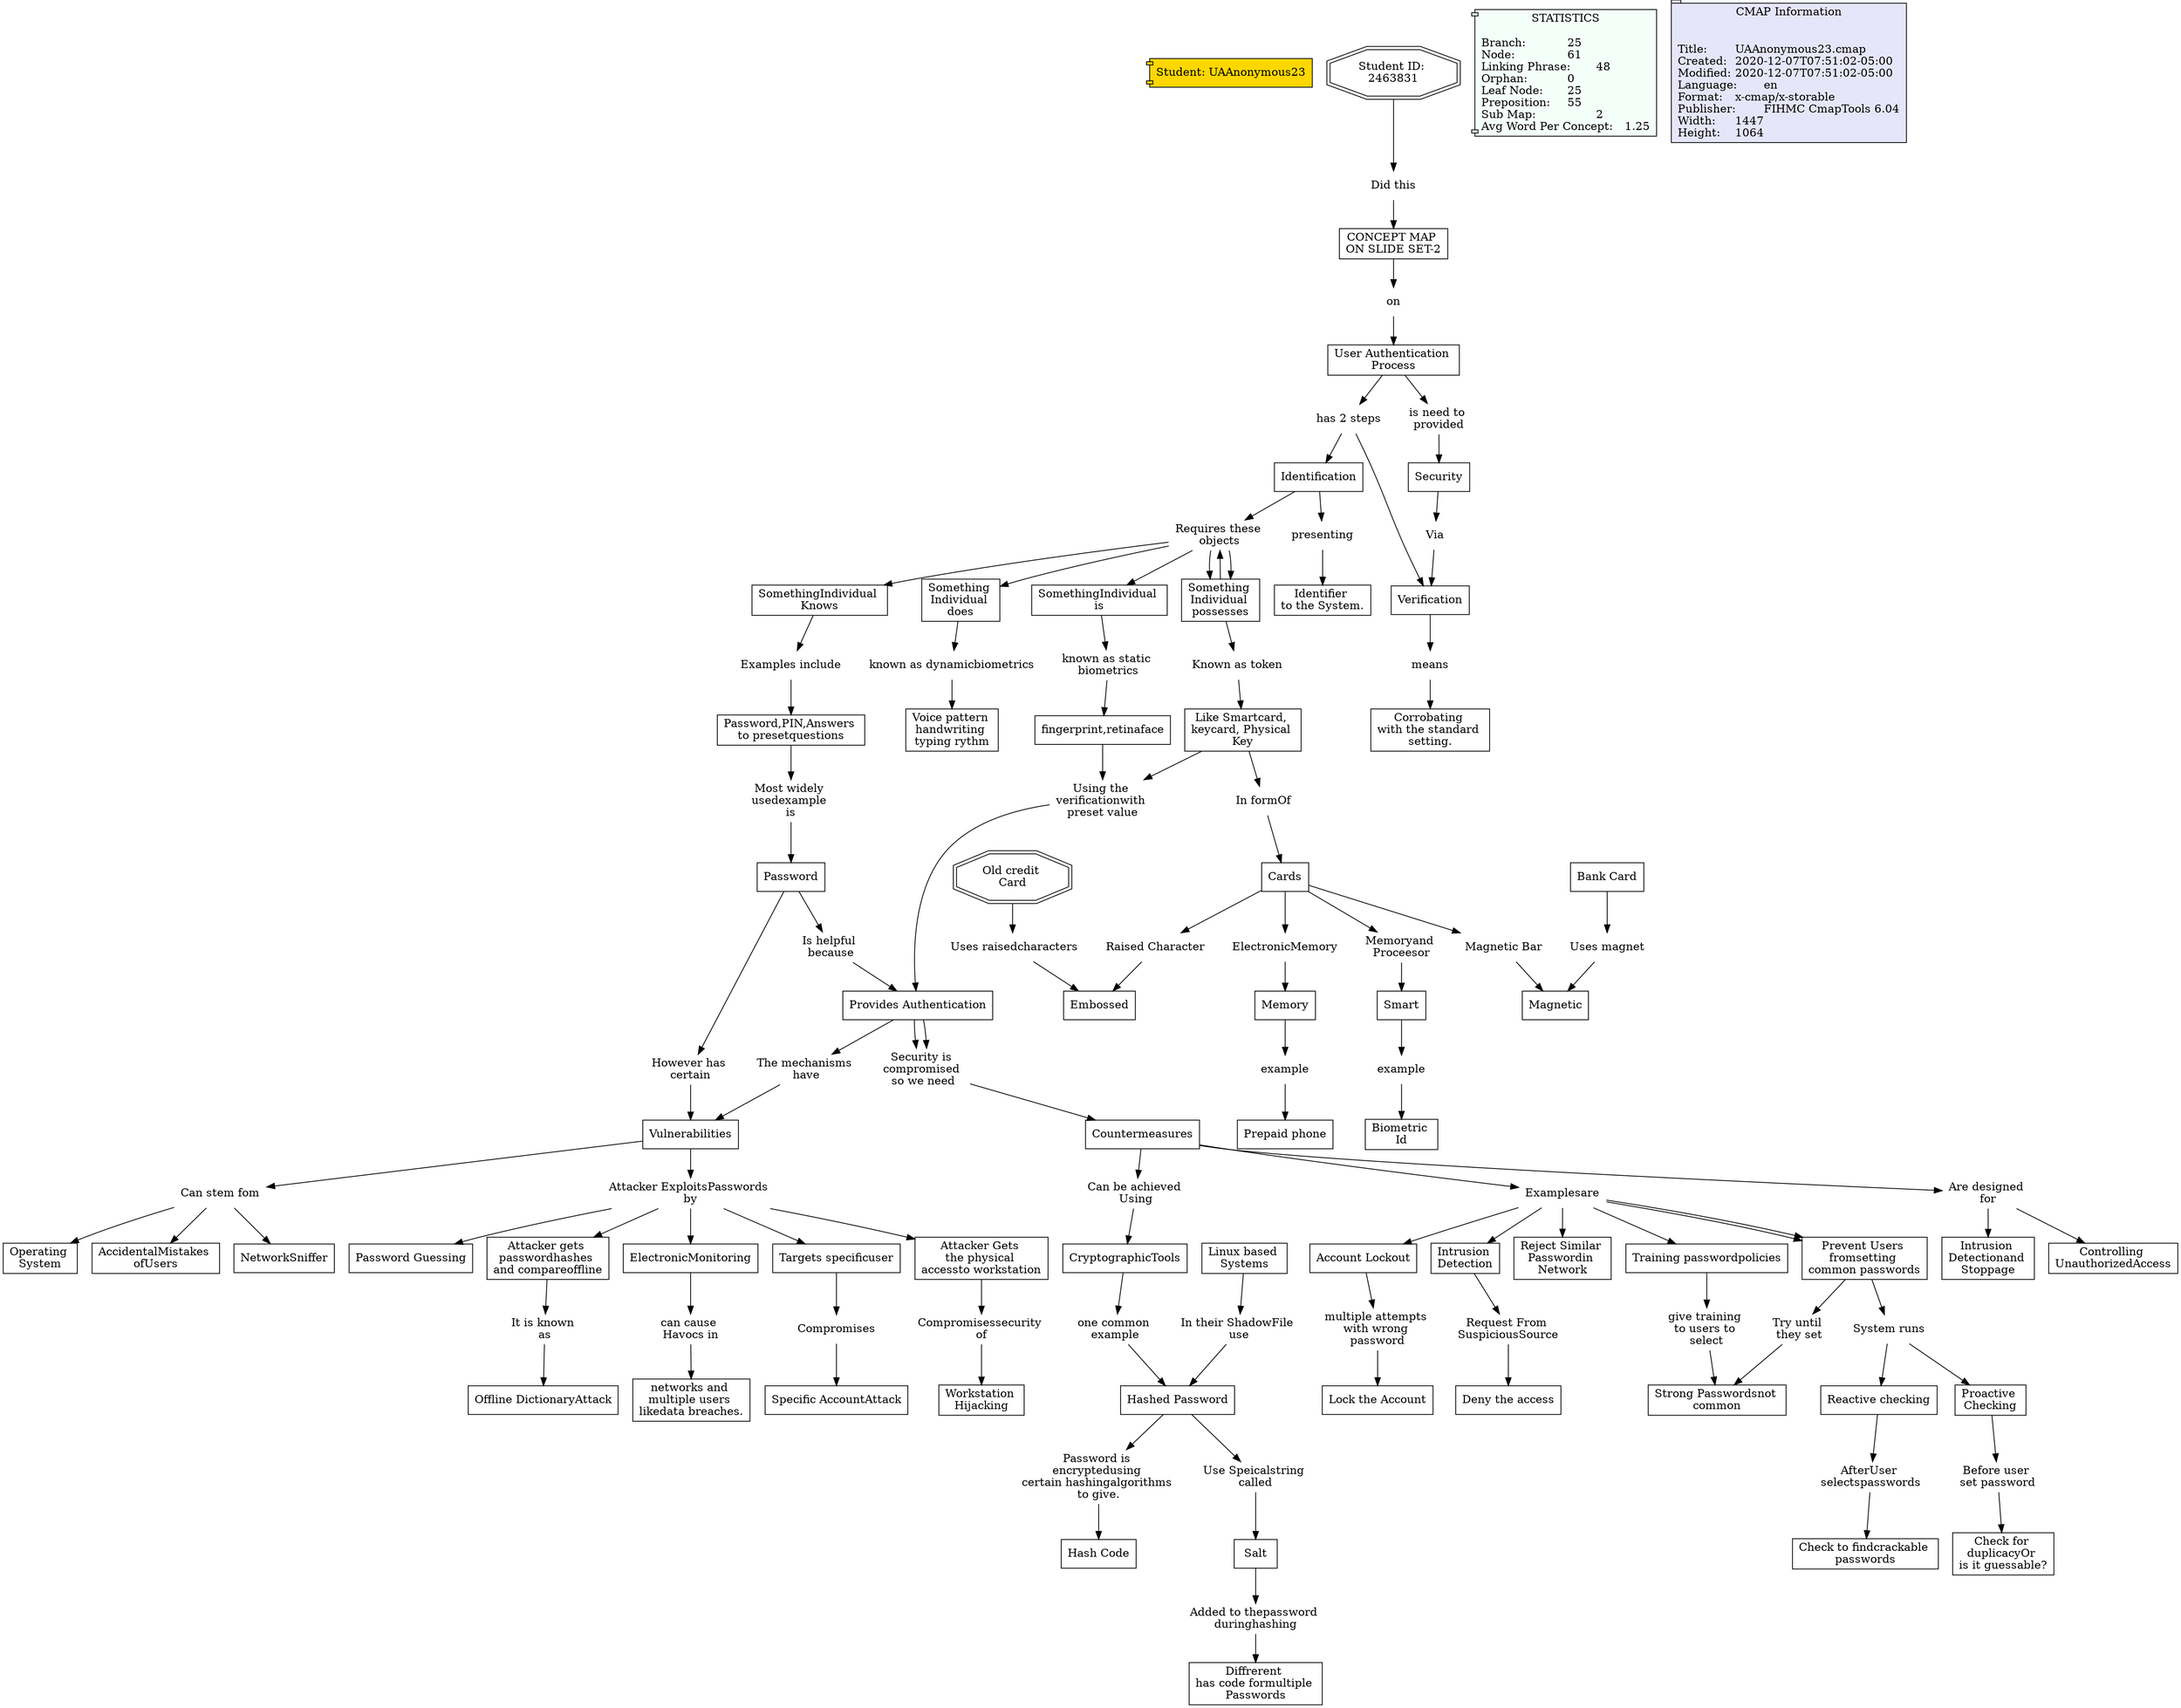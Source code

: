 // The Round Table
digraph {
	Student [label="Student: UAAnonymous23" fillcolor=gold shape=component style=filled]
	"1RRDWYB1J-G7ZNKK-62G" [label="Prevent Users 
fromsetting 
common passwords
" fillcolor=white shape=rect style=filled]
	"1RRDY1H9Y-XGZ9DL-7JZ" [label="System runs
" shape=none]
	"1RRDWYB1J-G7ZNKK-62G" -> "1RRDY1H9Y-XGZ9DL-7JZ" [constraint=true]
	"1RRDLK143-WXSDLM-TZ" [label=presenting shape=none]
	"1RRDLK141-14XRDGH-TW" [label="Identifier 
to the System.
" fillcolor=white shape=rect style=filled]
	"1RRDLK143-WXSDLM-TZ" -> "1RRDLK141-14XRDGH-TW" [constraint=true]
	"1RRDWJ5YC-M7PFF2-5J4" [label="Are designed 
for" shape=none]
	"1RRDWJ5Y8-Y0X08K-5J1" [label="Controlling 
UnauthorizedAccess" fillcolor=white shape=rect style=filled]
	"1RRDWJ5YC-M7PFF2-5J4" -> "1RRDWJ5Y8-Y0X08K-5J1" [constraint=true]
	"1RRDSWYJM-1SBRH3Y-2N6" [label=Password fillcolor=white shape=rect style=filled]
	"1RRDVYJRM-2BQWWS0-4L0" [label="However has 
certain" shape=none]
	"1RRDSWYJM-1SBRH3Y-2N6" -> "1RRDVYJRM-2BQWWS0-4L0" [constraint=true]
	"1RRDWRZ6M-1MPT5DN-5R7" [label=Examplesare shape=none]
	"1RRDWTHG2-75B5GY-5TL" [label="Account Lockout
" fillcolor=white shape=rect style=filled]
	"1RRDWRZ6M-1MPT5DN-5R7" -> "1RRDWTHG2-75B5GY-5TL" [constraint=true]
	"1RRDYB4ZQ-1WRP9W5-7YY" [label=Cards fillcolor=white shape=rect style=filled]
	"1RRDYF3SF-27YZJH7-854" [label="Memoryand 
Proceesor" shape=none]
	"1RRDYB4ZQ-1WRP9W5-7YY" -> "1RRDYF3SF-27YZJH7-854" [constraint=true]
	"1RRDYB4ZS-252N2RV-7Z1" [label="In formOf" shape=none]
	"1RRDYB4ZQ-1WRP9W5-7YY" [label=Cards fillcolor=white shape=rect style=filled]
	"1RRDYB4ZS-252N2RV-7Z1" -> "1RRDYB4ZQ-1WRP9W5-7YY" [constraint=true]
	"1RRDW7Q7J-4FNN81-54H" [label=Compromises shape=none]
	"1RRDT8LRW-C2FJGZ-342" [label="Specific AccountAttack
" fillcolor=white shape=rect style=filled]
	"1RRDW7Q7J-4FNN81-54H" -> "1RRDT8LRW-C2FJGZ-342" [constraint=true]
	"1RRDV6CZV-25PK5W9-47W" [label=Countermeasures fillcolor=white shape=rect style=filled]
	"1RRDWRZ6M-1MPT5DN-5R7" [label=Examplesare shape=none]
	"1RRDV6CZV-25PK5W9-47W" -> "1RRDWRZ6M-1MPT5DN-5R7" [constraint=true]
	"1RRDWRZ6K-16RG8NX-5R4" [label="Intrusion 
Detection" fillcolor=white shape=rect style=filled]
	"1RRDWWTL7-SVWBKR-5YS" [label="Request From 
SuspiciousSource" shape=none]
	"1RRDWRZ6K-16RG8NX-5R4" -> "1RRDWWTL7-SVWBKR-5YS" [constraint=true]
	"1RRDW3VL3-7P7TFP-4VF" [label="Attacker gets 
passwordhashes 
and compareoffline
" fillcolor=white shape=rect style=filled]
	"1RRDW5SBF-R1T58G-4ZW" [label="It is known 
as" shape=none]
	"1RRDW3VL3-7P7TFP-4VF" -> "1RRDW5SBF-R1T58G-4ZW" [constraint=true]
	"1RRDWWTL7-SVWBKR-5YS" [label="Request From 
SuspiciousSource" shape=none]
	"1RRDWWTL4-1CDF865-5YP" [label="Deny the access
" fillcolor=white shape=rect style=filled]
	"1RRDWWTL7-SVWBKR-5YS" -> "1RRDWWTL4-1CDF865-5YP" [constraint=true]
	"1RRDXGST4-2VKQ09-6ZH" [label=Salt fillcolor=white shape=rect style=filled]
	"1RRDXJ4NF-1QPR592-71P" [label="Added to thepassword 
duringhashing" shape=none]
	"1RRDXGST4-2VKQ09-6ZH" -> "1RRDXJ4NF-1QPR592-71P" [constraint=true]
	"1RRDWRZ6M-1MPT5DN-5R7" [label=Examplesare shape=none]
	"1RRDWYB1J-G7ZNKK-62G" [label="Prevent Users 
fromsetting 
common passwords
" fillcolor=white shape=rect style=filled]
	"1RRDWRZ6M-1MPT5DN-5R7" -> "1RRDWYB1J-G7ZNKK-62G" [constraint=true]
	"1RRDWYB1J-G7ZNKK-62G" [label="Prevent Users 
fromsetting 
common passwords
" fillcolor=white shape=rect style=filled]
	"1RRDX582S-HFVGX-6FR" [label="Try until 
they set" shape=none]
	"1RRDWYB1J-G7ZNKK-62G" -> "1RRDX582S-HFVGX-6FR" [constraint=true]
	"1RRDTNVL2-20DLJ73-3MS" [label="Using the 
verificationwith 
preset value
" shape=none]
	"1RRDSYY62-4YNV3S-2R7" [label="Provides Authentication
" fillcolor=white shape=rect style=filled]
	"1RRDTNVL2-20DLJ73-3MS" -> "1RRDSYY62-4YNV3S-2R7" [constraint=true]
	"1RRDVYJRK-BCS0VF-4KX" [label=Vulnerabilities fillcolor=white shape=rect style=filled]
	"1RRDXTBH4-32VM4Y-7CD" [label="Can stem fom
" shape=none]
	"1RRDVYJRK-BCS0VF-4KX" -> "1RRDXTBH4-32VM4Y-7CD" [constraint=true]
	"1RRDL1DKQ-1Y4HMVG-GD" [label="User Authentication 
Process" fillcolor=white shape=rect style=filled]
	"1RRDY65V1-1ZNWBSJ-7V7" [label="is need to 
provided" shape=none]
	"1RRDL1DKQ-1Y4HMVG-GD" -> "1RRDY65V1-1ZNWBSJ-7V7" [constraint=true]
	"1RRDY65TY-1CSDS6L-7V4" [label=Security fillcolor=white shape=rect style=filled]
	"1RRDY6T4C-1BK6H83-7WW" [label=Via shape=none]
	"1RRDY65TY-1CSDS6L-7V4" -> "1RRDY6T4C-1BK6H83-7WW" [constraint=true]
	"1RRDW3VL5-9F5MP2-4VJ" [label="Attacker ExploitsPasswords 
by" shape=none]
	"1RRDV2384-210QHCD-41Z" [label=ElectronicMonitoring fillcolor=white shape=rect style=filled]
	"1RRDW3VL5-9F5MP2-4VJ" -> "1RRDV2384-210QHCD-41Z" [constraint=true]
	"1RRDXJ4NF-1QPR592-71P" [label="Added to thepassword 
duringhashing" shape=none]
	"1RRDXJ4NC-2DDCP11-71L" [label="Diffrerent 
has code formultiple 
Passwords" fillcolor=white shape=rect style=filled]
	"1RRDXJ4NF-1QPR592-71P" -> "1RRDXJ4NC-2DDCP11-71L" [constraint=true]
	"1RRDVYJRM-2BQWWS0-4L0" [label="However has 
certain" shape=none]
	"1RRDVYJRK-BCS0VF-4KX" [label=Vulnerabilities fillcolor=white shape=rect style=filled]
	"1RRDVYJRM-2BQWWS0-4L0" -> "1RRDVYJRK-BCS0VF-4KX" [constraint=true]
	"1RRDSL36G-1S97HJ8-22Y" [label="known as dynamicbiometrics
" shape=none]
	"1RRDSL36D-1TVLY2S-22V" [label="Voice pattern 
handwriting 
typing rythm
" fillcolor=white shape=rect style=filled]
	"1RRDSL36G-1S97HJ8-22Y" -> "1RRDSL36D-1TVLY2S-22V" [constraint=true]
	"1RRDWTHG2-75B5GY-5TL" [label="Account Lockout
" fillcolor=white shape=rect style=filled]
	"1RRDWV2CB-TCC0Q9-5VQ" [label="multiple attempts 
with wrong 
password" shape=none]
	"1RRDWTHG2-75B5GY-5TL" -> "1RRDWV2CB-TCC0Q9-5VQ" [constraint=true]
	"1RRDW71K7-2007CBR-533" [label="Targets specificuser
" fillcolor=white shape=rect style=filled]
	"1RRDW7Q7J-4FNN81-54H" [label=Compromises shape=none]
	"1RRDW71K7-2007CBR-533" -> "1RRDW7Q7J-4FNN81-54H" [constraint=true]
	"1RRDX7Y06-PMKNDG-6MJ" [label="Hashed Password
" fillcolor=white shape=rect style=filled]
	"1RRDXDL9C-BWV90V-6TN" [label="Password is 
encryptedusing 
certain hashingalgorithms 
to give." shape=none]
	"1RRDX7Y06-PMKNDG-6MJ" -> "1RRDXDL9C-BWV90V-6TN" [constraint=true]
	"1RRDWJ5YC-M7PFF2-5J4" [label="Are designed 
for" shape=none]
	"1RRDWKC54-21FGL1B-5LR" [label="Intrusion 
Detectionand 
Stoppage" fillcolor=white shape=rect style=filled]
	"1RRDWJ5YC-M7PFF2-5J4" -> "1RRDWKC54-21FGL1B-5LR" [constraint=true]
	"1RRDW3VL5-9F5MP2-4VJ" [label="Attacker ExploitsPasswords 
by" shape=none]
	"1RRDTLWVN-9WSZSX-3KD" [label="Attacker Gets 
the physical 
accessto workstation
" fillcolor=white shape=rect style=filled]
	"1RRDW3VL5-9F5MP2-4VJ" -> "1RRDTLWVN-9WSZSX-3KD" [constraint=true]
	"1RRDYRL7R-2BBXG3G-8MB" [label="The mechanisms 
have" shape=none]
	"1RRDVYJRK-BCS0VF-4KX" [label=Vulnerabilities fillcolor=white shape=rect style=filled]
	"1RRDYRL7R-2BBXG3G-8MB" -> "1RRDVYJRK-BCS0VF-4KX" [constraint=true]
	"1RRDX79H0-17FJ9RB-6K5" [label=CryptographicTools fillcolor=white shape=rect style=filled]
	"1RRDX7Y08-78FSGV-6MM" [label="one common 
example" shape=none]
	"1RRDX79H0-17FJ9RB-6K5" -> "1RRDX7Y08-78FSGV-6MM" [constraint=true]
	"1RRDY1H9W-116CCL9-7JW" [label="Proactive 
Checking" fillcolor=white shape=rect style=filled]
	"1RRDY2RN9-1R815S-7MW" [label="Before user 
set password
" shape=none]
	"1RRDY1H9W-116CCL9-7JW" -> "1RRDY2RN9-1R815S-7MW" [constraint=true]
	"1RRDYHRYT-28NS435-88N" [label="Old credit 
Card" fillcolor=white shape=doubleoctagon style=filled]
	"1RRDYLPCT-1T4JP5Z-8DZ" [label=" Uses raisedcharacters
" shape=none]
	"1RRDYHRYT-28NS435-88N" -> "1RRDYLPCT-1T4JP5Z-8DZ" [constraint=true]
	"1RRDSWYJM-1SBRH3Y-2N6" [label=Password fillcolor=white shape=rect style=filled]
	"1RRDX8HHG-RCNVMN-6NB" [label="Is helpful 
because" shape=none]
	"1RRDSWYJM-1SBRH3Y-2N6" -> "1RRDX8HHG-RCNVMN-6NB" [constraint=true]
	"1RRDLP7T4-BB85M-Z2" [label="Requires these 
objects" shape=none]
	"1RRDLP7T1-25RCQVS-YZ" [label="Something 
Individual 
possesses" fillcolor=white shape=rect style=filled]
	"1RRDLP7T4-BB85M-Z2" -> "1RRDLP7T1-25RCQVS-YZ" [constraint=true]
	"1RRDYD8H3-N83QVY-83C" [label=ElectronicMemory shape=none]
	"1RRDYD8H1-3RMZDK-838" [label=Memory fillcolor=white shape=rect style=filled]
	"1RRDYD8H3-N83QVY-83C" -> "1RRDYD8H1-3RMZDK-838" [constraint=true]
	"1RRDLP7T1-25RCQVS-YZ" [label="Something 
Individual 
possesses" fillcolor=white shape=rect style=filled]
	"1RRDLP7T4-BB85M-Z2" [label="Requires these 
objects" shape=none]
	"1RRDLP7T1-25RCQVS-YZ" -> "1RRDLP7T4-BB85M-Z2" [constraint=true]
	"1RRDXTBH4-32VM4Y-7CD" [label="Can stem fom
" shape=none]
	"1RRDXTBH2-PP9WVB-7C9" [label="Operating 
System" fillcolor=white shape=rect style=filled]
	"1RRDXTBH4-32VM4Y-7CD" -> "1RRDXTBH2-PP9WVB-7C9" [constraint=true]
	"1RRDWRZ6M-1MPT5DN-5R7" [label=Examplesare shape=none]
	"1RRDWYB1J-G7ZNKK-62G" [label="Prevent Users 
fromsetting 
common passwords
" fillcolor=white shape=rect style=filled]
	"1RRDWRZ6M-1MPT5DN-5R7" -> "1RRDWYB1J-G7ZNKK-62G" [constraint=true]
	"1RRDSNFD2-1DT76HT-27B" [label="Password,PIN,Answers 
to presetquestions
" fillcolor=white shape=rect style=filled]
	"1RRDSWYJP-T9SWLH-2N9" [label="Most widely 
usedexample 
is" shape=none]
	"1RRDSNFD2-1DT76HT-27B" -> "1RRDSWYJP-T9SWLH-2N9" [constraint=true]
	"1RRDW3VL5-9F5MP2-4VJ" [label="Attacker ExploitsPasswords 
by" shape=none]
	"1RRDT958Y-103SDLV-35H" [label="Password Guessing
" fillcolor=white shape=rect style=filled]
	"1RRDW3VL5-9F5MP2-4VJ" -> "1RRDT958Y-103SDLV-35H" [constraint=true]
	"1RRDXTBH4-32VM4Y-7CD" [label="Can stem fom
" shape=none]
	"1RRDXXQD4-HRPX3J-7FN" [label="AccidentalMistakes 
ofUsers" fillcolor=white shape=rect style=filled]
	"1RRDXTBH4-32VM4Y-7CD" -> "1RRDXXQD4-HRPX3J-7FN" [constraint=true]
	"1RRDX1ZQS-25MPPD1-689" [label="Training passwordpolicies
" fillcolor=white shape=rect style=filled]
	"1RRDX2QQV-1HXB00H-6BD" [label="give training 
to users to 
select" shape=none]
	"1RRDX1ZQS-25MPPD1-689" -> "1RRDX2QQV-1HXB00H-6BD" [constraint=true]
	"1RRDV6CZV-25PK5W9-47W" [label=Countermeasures fillcolor=white shape=rect style=filled]
	"1RRDX79H2-2CH0831-6K8" [label="Can be achieved 
Using" shape=none]
	"1RRDV6CZV-25PK5W9-47W" -> "1RRDX79H2-2CH0831-6K8" [constraint=true]
	"1RRDLP7T4-BB85M-Z2" [label="Requires these 
objects" shape=none]
	"1RRDSFCSS-1HKPX1L-1Z9" [label="Something 
Individual 
does" fillcolor=white shape=rect style=filled]
	"1RRDLP7T4-BB85M-Z2" -> "1RRDSFCSS-1HKPX1L-1Z9" [constraint=true]
	"1RRDYL6XC-2BLKNHZ-8D3" [label="Uses magnet
" shape=none]
	"1RRDYCQ0S-18C7YKM-820" [label=Magnetic fillcolor=white shape=rect style=filled]
	"1RRDYL6XC-2BLKNHZ-8D3" -> "1RRDYCQ0S-18C7YKM-820" [constraint=true]
	"1RRDY2B9V-WVN798-7LQ" [label="Reactive checking
" fillcolor=white shape=rect style=filled]
	"1RRDY41YB-241P91V-7R5" [label="AfterUser 
selectspasswords" shape=none]
	"1RRDY2B9V-WVN798-7LQ" -> "1RRDY41YB-241P91V-7R5" [constraint=true]
	"1RRDTLWVN-9WSZSX-3KD" [label="Attacker Gets 
the physical 
accessto workstation
" fillcolor=white shape=rect style=filled]
	"1RRDWBPJX-18DH19Y-593" [label="Compromisessecurity 
of" shape=none]
	"1RRDTLWVN-9WSZSX-3KD" -> "1RRDWBPJX-18DH19Y-593" [constraint=true]
	"1RRDW5SBF-R1T58G-4ZW" [label="It is known 
as" shape=none]
	"1RRDT6NM2-2DRWQW2-30C" [label="Offline DictionaryAttack
" fillcolor=white shape=rect style=filled]
	"1RRDW5SBF-R1T58G-4ZW" -> "1RRDT6NM2-2DRWQW2-30C" [constraint=true]
	"1RRDWRZ6M-1MPT5DN-5R7" [label=Examplesare shape=none]
	"1RRDWRZ6K-16RG8NX-5R4" [label="Intrusion 
Detection" fillcolor=white shape=rect style=filled]
	"1RRDWRZ6M-1MPT5DN-5R7" -> "1RRDWRZ6K-16RG8NX-5R4" [constraint=true]
	"1RRDSYY62-4YNV3S-2R7" [label="Provides Authentication
" fillcolor=white shape=rect style=filled]
	"1RRDV6CZX-V0D76Z-47Z" [label="Security is 
compromised 
so we need
" shape=none]
	"1RRDSYY62-4YNV3S-2R7" -> "1RRDV6CZX-V0D76Z-47Z" [constraint=true]
	"1RRDWRZ6M-1MPT5DN-5R7" [label=Examplesare shape=none]
	"1RRDX2MMB-7SJ27R-69T" [label="Reject Similar 
Passwordin 
Network" fillcolor=white shape=rect style=filled]
	"1RRDWRZ6M-1MPT5DN-5R7" -> "1RRDX2MMB-7SJ27R-69T" [constraint=true]
	"1RRDYCQ0V-3HFG2J-823" [label="Magnetic Bar
" shape=none]
	"1RRDYCQ0S-18C7YKM-820" [label=Magnetic fillcolor=white shape=rect style=filled]
	"1RRDYCQ0V-3HFG2J-823" -> "1RRDYCQ0S-18C7YKM-820" [constraint=true]
	"1RRDV6CZX-V0D76Z-47Z" [label="Security is 
compromised 
so we need
" shape=none]
	"1RRDV6CZV-25PK5W9-47W" [label=Countermeasures fillcolor=white shape=rect style=filled]
	"1RRDV6CZX-V0D76Z-47Z" -> "1RRDV6CZV-25PK5W9-47W" [constraint=true]
	"1RRDY1H9Y-XGZ9DL-7JZ" [label="System runs
" shape=none]
	"1RRDY1H9W-116CCL9-7JW" [label="Proactive 
Checking" fillcolor=white shape=rect style=filled]
	"1RRDY1H9Y-XGZ9DL-7JZ" -> "1RRDY1H9W-116CCL9-7JW" [constraint=true]
	"1RRDYL483-29L2487-8CV" [label="Bank Card" fillcolor=white shape=rect style=filled]
	"1RRDYL6XC-2BLKNHZ-8D3" [label="Uses magnet
" shape=none]
	"1RRDYL483-29L2487-8CV" -> "1RRDYL6XC-2BLKNHZ-8D3" [constraint=true]
	"1RRDY65V1-1ZNWBSJ-7V7" [label="is need to 
provided" shape=none]
	"1RRDY65TY-1CSDS6L-7V4" [label=Security fillcolor=white shape=rect style=filled]
	"1RRDY65V1-1ZNWBSJ-7V7" -> "1RRDY65TY-1CSDS6L-7V4" [constraint=true]
	"1RRDSNFD5-22F7DSP-27F" [label="Examples include
" shape=none]
	"1RRDSNFD2-1DT76HT-27B" [label="Password,PIN,Answers 
to presetquestions
" fillcolor=white shape=rect style=filled]
	"1RRDSNFD5-22F7DSP-27F" -> "1RRDSNFD2-1DT76HT-27B" [constraint=true]
	"1RRDLC0NZ-GWZ8SG-LX" [label=means shape=none]
	"1RRDLC0NX-10WK391-LT" [label="Corrobating 
with the standard 
setting." fillcolor=white shape=rect style=filled]
	"1RRDLC0NZ-GWZ8SG-LX" -> "1RRDLC0NX-10WK391-LT" [constraint=true]
	"1RRDWFFVV-20P33KH-5DV" [label="can cause 
Havocs in" shape=none]
	"1RRDWFFVS-6R4WKB-5DR" [label="networks and 
multiple users 
likedata breaches.
" fillcolor=white shape=rect style=filled]
	"1RRDWFFVV-20P33KH-5DV" -> "1RRDWFFVS-6R4WKB-5DR" [constraint=true]
	"1RRDX7Y06-PMKNDG-6MJ" [label="Hashed Password
" fillcolor=white shape=rect style=filled]
	"1RRDXGST6-18M5GW6-6ZL" [label="Use Speicalstring 
called" shape=none]
	"1RRDX7Y06-PMKNDG-6MJ" -> "1RRDXGST6-18M5GW6-6ZL" [constraint=true]
	"1RRDWRZ6M-1MPT5DN-5R7" [label=Examplesare shape=none]
	"1RRDX1ZQS-25MPPD1-689" [label="Training passwordpolicies
" fillcolor=white shape=rect style=filled]
	"1RRDWRZ6M-1MPT5DN-5R7" -> "1RRDX1ZQS-25MPPD1-689" [constraint=true]
	"1RRDST1B1-8GP2Z0-2GQ" [label="Known as token
" shape=none]
	"1RRDST19Y-10H0PBH-2GM" [label="Like Smartcard, 
keycard, Physical 
Key" fillcolor=white shape=rect style=filled]
	"1RRDST1B1-8GP2Z0-2GQ" -> "1RRDST19Y-10H0PBH-2GM" [constraint=true]
	"1RRDSVG02-43YL28-2KK" [label="known as static 
biometrics" shape=none]
	"1RRDSVG00-6CSF9R-2KG" [label="fingerprint,retinaface" fillcolor=white shape=rect style=filled]
	"1RRDSVG02-43YL28-2KK" -> "1RRDSVG00-6CSF9R-2KG" [constraint=true]
	"1RRDW3VL5-9F5MP2-4VJ" [label="Attacker ExploitsPasswords 
by" shape=none]
	"1RRDW3VL3-7P7TFP-4VF" [label="Attacker gets 
passwordhashes 
and compareoffline
" fillcolor=white shape=rect style=filled]
	"1RRDW3VL5-9F5MP2-4VJ" -> "1RRDW3VL3-7P7TFP-4VF" [constraint=true]
	"1RRDXN21P-2F5JL4-771" [label="In their ShadowFile 
use" shape=none]
	"1RRDX7Y06-PMKNDG-6MJ" [label="Hashed Password
" fillcolor=white shape=rect style=filled]
	"1RRDXN21P-2F5JL4-771" -> "1RRDX7Y06-PMKNDG-6MJ" [constraint=true]
	"1RRDX582S-HFVGX-6FR" [label="Try until 
they set" shape=none]
	"1RRDX2QQS-CLJT13-6B9" [label="Strong Passwordsnot 
common" fillcolor=white shape=rect style=filled]
	"1RRDX582S-HFVGX-6FR" -> "1RRDX2QQS-CLJT13-6B9" [constraint=true]
	"1RRDX8HHG-RCNVMN-6NB" [label="Is helpful 
because" shape=none]
	"1RRDSYY62-4YNV3S-2R7" [label="Provides Authentication
" fillcolor=white shape=rect style=filled]
	"1RRDX8HHG-RCNVMN-6NB" -> "1RRDSYY62-4YNV3S-2R7" [constraint=true]
	"1RRDXTBH4-32VM4Y-7CD" [label="Can stem fom
" shape=none]
	"1RRDXY4D1-21DNVTQ-7H2" [label=NetworkSniffer fillcolor=white shape=rect style=filled]
	"1RRDXTBH4-32VM4Y-7CD" -> "1RRDXY4D1-21DNVTQ-7H2" [constraint=true]
	"1RRDYP2XM-1KRT05J-8J8" [label=example shape=none]
	"1RRDYNLPZ-11DVLKC-8HJ" [label="Biometric 
Id" fillcolor=white shape=rect style=filled]
	"1RRDYP2XM-1KRT05J-8J8" -> "1RRDYNLPZ-11DVLKC-8HJ" [constraint=true]
	"1RRDY2RN9-1R815S-7MW" [label="Before user 
set password
" shape=none]
	"1RRDY2RN6-L6Q4PZ-7MS" [label="Check for 
duplicacyOr 
is it guessable?
" fillcolor=white shape=rect style=filled]
	"1RRDY2RN9-1R815S-7MW" -> "1RRDY2RN6-L6Q4PZ-7MS" [constraint=true]
	"1RRDSYY62-4YNV3S-2R7" [label="Provides Authentication
" fillcolor=white shape=rect style=filled]
	"1RRDYRL7R-2BBXG3G-8MB" [label="The mechanisms 
have" shape=none]
	"1RRDSYY62-4YNV3S-2R7" -> "1RRDYRL7R-2BBXG3G-8MB" [constraint=true]
	"1RRDYD8H1-3RMZDK-838" [label=Memory fillcolor=white shape=rect style=filled]
	"1RRDYQ1N3-5TX8MR-8KT" [label=example shape=none]
	"1RRDYD8H1-3RMZDK-838" -> "1RRDYQ1N3-5TX8MR-8KT" [constraint=true]
	"1RRDXDL9C-BWV90V-6TN" [label="Password is 
encryptedusing 
certain hashingalgorithms 
to give." shape=none]
	"1RRDXDL99-15PV59C-6TK" [label="Hash Code" fillcolor=white shape=rect style=filled]
	"1RRDXDL9C-BWV90V-6TN" -> "1RRDXDL99-15PV59C-6TK" [constraint=true]
	"1RRDX79H2-2CH0831-6K8" [label="Can be achieved 
Using" shape=none]
	"1RRDX79H0-17FJ9RB-6K5" [label=CryptographicTools fillcolor=white shape=rect style=filled]
	"1RRDX79H2-2CH0831-6K8" -> "1RRDX79H0-17FJ9RB-6K5" [constraint=true]
	"1RRDYC9V1-98XY46-80R" [label="Raised Character
" shape=none]
	"1RRDYC9TZ-1TTMDMP-80N" [label=Embossed fillcolor=white shape=rect style=filled]
	"1RRDYC9V1-98XY46-80R" -> "1RRDYC9TZ-1TTMDMP-80N" [constraint=true]
	"1RRDKS7DY-GX2YBW-F0" [label="CONCEPT MAP 
ON SLIDE SET-2
" fillcolor=white shape=rect style=filled]
	"1RRDYTSHS-YJ4FBS-8R3" [label=on shape=none]
	"1RRDKS7DY-GX2YBW-F0" -> "1RRDYTSHS-YJ4FBS-8R3" [constraint=true]
	"1RRDYQ1N3-5TX8MR-8KT" [label=example shape=none]
	"1RRDYQ1N1-HHMLPV-8KQ" [label="Prepaid phone
" fillcolor=white shape=rect style=filled]
	"1RRDYQ1N3-5TX8MR-8KT" -> "1RRDYQ1N1-HHMLPV-8KQ" [constraint=true]
	"1RRDW3VL5-9F5MP2-4VJ" [label="Attacker ExploitsPasswords 
by" shape=none]
	"1RRDW71K7-2007CBR-533" [label="Targets specificuser
" fillcolor=white shape=rect style=filled]
	"1RRDW3VL5-9F5MP2-4VJ" -> "1RRDW71K7-2007CBR-533" [constraint=true]
	"1RRDXGST6-18M5GW6-6ZL" [label="Use Speicalstring 
called" shape=none]
	"1RRDXGST4-2VKQ09-6ZH" [label=Salt fillcolor=white shape=rect style=filled]
	"1RRDXGST6-18M5GW6-6ZL" -> "1RRDXGST4-2VKQ09-6ZH" [constraint=true]
	"1RRDXMD62-1T4875J-76L" [label="Linux based 
Systems" fillcolor=white shape=rect style=filled]
	"1RRDXN21P-2F5JL4-771" [label="In their ShadowFile 
use" shape=none]
	"1RRDXMD62-1T4875J-76L" -> "1RRDXN21P-2F5JL4-771" [constraint=true]
	"1RRDSYY62-4YNV3S-2R7" [label="Provides Authentication
" fillcolor=white shape=rect style=filled]
	"1RRDV6CZX-V0D76Z-47Z" [label="Security is 
compromised 
so we need
" shape=none]
	"1RRDSYY62-4YNV3S-2R7" -> "1RRDV6CZX-V0D76Z-47Z" [constraint=true]
	"1RRDX2QQV-1HXB00H-6BD" [label="give training 
to users to 
select" shape=none]
	"1RRDX2QQS-CLJT13-6B9" [label="Strong Passwordsnot 
common" fillcolor=white shape=rect style=filled]
	"1RRDX2QQV-1HXB00H-6BD" -> "1RRDX2QQS-CLJT13-6B9" [constraint=true]
	"1RRDY41YB-241P91V-7R5" [label="AfterUser 
selectspasswords" shape=none]
	"1RRDY41Y5-1NXJ6HT-7R2" [label="Check to findcrackable 
passwords" fillcolor=white shape=rect style=filled]
	"1RRDY41YB-241P91V-7R5" -> "1RRDY41Y5-1NXJ6HT-7R2" [constraint=true]
	"1RRDL79CD-18W9MFJ-HW" [label="has 2 steps
" shape=none]
	"1RRDL8CDM-1S061BG-JY" [label=Identification fillcolor=white shape=rect style=filled]
	"1RRDL79CD-18W9MFJ-HW" -> "1RRDL8CDM-1S061BG-JY" [constraint=true]
	"1RRDYB4ZQ-1WRP9W5-7YY" [label=Cards fillcolor=white shape=rect style=filled]
	"1RRDYC9V1-98XY46-80R" [label="Raised Character
" shape=none]
	"1RRDYB4ZQ-1WRP9W5-7YY" -> "1RRDYC9V1-98XY46-80R" [constraint=true]
	"1RRDS7MRM-1RX7VKH-1SC" [label="SomethingIndividual 
Knows" fillcolor=white shape=rect style=filled]
	"1RRDSNFD5-22F7DSP-27F" [label="Examples include
" shape=none]
	"1RRDS7MRM-1RX7VKH-1SC" -> "1RRDSNFD5-22F7DSP-27F" [constraint=true]
	"1RRDY1H9Y-XGZ9DL-7JZ" [label="System runs
" shape=none]
	"1RRDY2B9V-WVN798-7LQ" [label="Reactive checking
" fillcolor=white shape=rect style=filled]
	"1RRDY1H9Y-XGZ9DL-7JZ" -> "1RRDY2B9V-WVN798-7LQ" [constraint=true]
	"1RRDLP7T4-BB85M-Z2" [label="Requires these 
objects" shape=none]
	"1RRDS7MRM-1RX7VKH-1SC" [label="SomethingIndividual 
Knows" fillcolor=white shape=rect style=filled]
	"1RRDLP7T4-BB85M-Z2" -> "1RRDS7MRM-1RX7VKH-1SC" [constraint=true]
	"1RRDL8CDM-1S061BG-JY" [label=Identification fillcolor=white shape=rect style=filled]
	"1RRDLK143-WXSDLM-TZ" [label=presenting shape=none]
	"1RRDL8CDM-1S061BG-JY" -> "1RRDLK143-WXSDLM-TZ" [constraint=true]
	"1RRDSVG00-6CSF9R-2KG" [label="fingerprint,retinaface" fillcolor=white shape=rect style=filled]
	"1RRDTNVL2-20DLJ73-3MS" [label="Using the 
verificationwith 
preset value
" shape=none]
	"1RRDSVG00-6CSF9R-2KG" -> "1RRDTNVL2-20DLJ73-3MS" [constraint=true]
	"1RRDST19Y-10H0PBH-2GM" [label="Like Smartcard, 
keycard, Physical 
Key" fillcolor=white shape=rect style=filled]
	"1RRDYB4ZS-252N2RV-7Z1" [label="In formOf" shape=none]
	"1RRDST19Y-10H0PBH-2GM" -> "1RRDYB4ZS-252N2RV-7Z1" [constraint=true]
	"1RRDYB4ZQ-1WRP9W5-7YY" [label=Cards fillcolor=white shape=rect style=filled]
	"1RRDYCQ0V-3HFG2J-823" [label="Magnetic Bar
" shape=none]
	"1RRDYB4ZQ-1WRP9W5-7YY" -> "1RRDYCQ0V-3HFG2J-823" [constraint=true]
	"1RRDSWYJP-T9SWLH-2N9" [label="Most widely 
usedexample 
is" shape=none]
	"1RRDSWYJM-1SBRH3Y-2N6" [label=Password fillcolor=white shape=rect style=filled]
	"1RRDSWYJP-T9SWLH-2N9" -> "1RRDSWYJM-1SBRH3Y-2N6" [constraint=true]
	"1RRDSFCSS-1HKPX1L-1Z9" [label="Something 
Individual 
does" fillcolor=white shape=rect style=filled]
	"1RRDSL36G-1S97HJ8-22Y" [label="known as dynamicbiometrics
" shape=none]
	"1RRDSFCSS-1HKPX1L-1Z9" -> "1RRDSL36G-1S97HJ8-22Y" [constraint=true]
	"1RRDYSS7F-KCHG1V-8PZ" [label="Did this" shape=none]
	"1RRDKS7DY-GX2YBW-F0" [label="CONCEPT MAP 
ON SLIDE SET-2
" fillcolor=white shape=rect style=filled]
	"1RRDYSS7F-KCHG1V-8PZ" -> "1RRDKS7DY-GX2YBW-F0" [constraint=true]
	"1RRDST19Y-10H0PBH-2GM" [label="Like Smartcard, 
keycard, Physical 
Key" fillcolor=white shape=rect style=filled]
	"1RRDTNVL2-20DLJ73-3MS" [label="Using the 
verificationwith 
preset value
" shape=none]
	"1RRDST19Y-10H0PBH-2GM" -> "1RRDTNVL2-20DLJ73-3MS" [constraint=true]
	"1RRDYRZWD-VPW0BK-8NH" [label="Student ID: 
2463831" fillcolor=white shape=doubleoctagon style=filled]
	"1RRDYSS7F-KCHG1V-8PZ" [label="Did this" shape=none]
	"1RRDYRZWD-VPW0BK-8NH" -> "1RRDYSS7F-KCHG1V-8PZ" [constraint=true]
	"1RRDV6CZV-25PK5W9-47W" [label=Countermeasures fillcolor=white shape=rect style=filled]
	"1RRDWJ5YC-M7PFF2-5J4" [label="Are designed 
for" shape=none]
	"1RRDV6CZV-25PK5W9-47W" -> "1RRDWJ5YC-M7PFF2-5J4" [constraint=true]
	"1RRDL79CD-18W9MFJ-HW" [label="has 2 steps
" shape=none]
	"1RRDL79C9-1VQR1WS-HS" [label=Verification fillcolor=white shape=rect style=filled]
	"1RRDL79CD-18W9MFJ-HW" -> "1RRDL79C9-1VQR1WS-HS" [constraint=true]
	"1RRDYLPCT-1T4JP5Z-8DZ" [label=" Uses raisedcharacters
" shape=none]
	"1RRDYC9TZ-1TTMDMP-80N" [label=Embossed fillcolor=white shape=rect style=filled]
	"1RRDYLPCT-1T4JP5Z-8DZ" -> "1RRDYC9TZ-1TTMDMP-80N" [constraint=true]
	"1RRDYB4ZQ-1WRP9W5-7YY" [label=Cards fillcolor=white shape=rect style=filled]
	"1RRDYD8H3-N83QVY-83C" [label=ElectronicMemory shape=none]
	"1RRDYB4ZQ-1WRP9W5-7YY" -> "1RRDYD8H3-N83QVY-83C" [constraint=true]
	"1RRDS90N6-W0C3L3-1VP" [label="SomethingIndividual 
is" fillcolor=white shape=rect style=filled]
	"1RRDSVG02-43YL28-2KK" [label="known as static 
biometrics" shape=none]
	"1RRDS90N6-W0C3L3-1VP" -> "1RRDSVG02-43YL28-2KK" [constraint=true]
	"1RRDVYJRK-BCS0VF-4KX" [label=Vulnerabilities fillcolor=white shape=rect style=filled]
	"1RRDW3VL5-9F5MP2-4VJ" [label="Attacker ExploitsPasswords 
by" shape=none]
	"1RRDVYJRK-BCS0VF-4KX" -> "1RRDW3VL5-9F5MP2-4VJ" [constraint=true]
	"1RRDYTSHS-YJ4FBS-8R3" [label=on shape=none]
	"1RRDL1DKQ-1Y4HMVG-GD" [label="User Authentication 
Process" fillcolor=white shape=rect style=filled]
	"1RRDYTSHS-YJ4FBS-8R3" -> "1RRDL1DKQ-1Y4HMVG-GD" [constraint=true]
	"1RRDYF3SF-27YZJH7-854" [label="Memoryand 
Proceesor" shape=none]
	"1RRDYF3SC-HT1619-851" [label=Smart fillcolor=white shape=rect style=filled]
	"1RRDYF3SF-27YZJH7-854" -> "1RRDYF3SC-HT1619-851" [constraint=true]
	"1RRDLP7T1-25RCQVS-YZ" [label="Something 
Individual 
possesses" fillcolor=white shape=rect style=filled]
	"1RRDST1B1-8GP2Z0-2GQ" [label="Known as token
" shape=none]
	"1RRDLP7T1-25RCQVS-YZ" -> "1RRDST1B1-8GP2Z0-2GQ" [constraint=true]
	"1RRDL8CDM-1S061BG-JY" [label=Identification fillcolor=white shape=rect style=filled]
	"1RRDLP7T4-BB85M-Z2" [label="Requires these 
objects" shape=none]
	"1RRDL8CDM-1S061BG-JY" -> "1RRDLP7T4-BB85M-Z2" [constraint=true]
	"1RRDX7Y08-78FSGV-6MM" [label="one common 
example" shape=none]
	"1RRDX7Y06-PMKNDG-6MJ" [label="Hashed Password
" fillcolor=white shape=rect style=filled]
	"1RRDX7Y08-78FSGV-6MM" -> "1RRDX7Y06-PMKNDG-6MJ" [constraint=true]
	"1RRDY6T4C-1BK6H83-7WW" [label=Via shape=none]
	"1RRDL79C9-1VQR1WS-HS" [label=Verification fillcolor=white shape=rect style=filled]
	"1RRDY6T4C-1BK6H83-7WW" -> "1RRDL79C9-1VQR1WS-HS" [constraint=true]
	"1RRDLP7T4-BB85M-Z2" [label="Requires these 
objects" shape=none]
	"1RRDLP7T1-25RCQVS-YZ" [label="Something 
Individual 
possesses" fillcolor=white shape=rect style=filled]
	"1RRDLP7T4-BB85M-Z2" -> "1RRDLP7T1-25RCQVS-YZ" [constraint=true]
	"1RRDWV2CB-TCC0Q9-5VQ" [label="multiple attempts 
with wrong 
password" shape=none]
	"1RRDWV2C7-1MQTSM6-5VM" [label="Lock the Account
" fillcolor=white shape=rect style=filled]
	"1RRDWV2CB-TCC0Q9-5VQ" -> "1RRDWV2C7-1MQTSM6-5VM" [constraint=true]
	"1RRDL79C9-1VQR1WS-HS" [label=Verification fillcolor=white shape=rect style=filled]
	"1RRDLC0NZ-GWZ8SG-LX" [label=means shape=none]
	"1RRDL79C9-1VQR1WS-HS" -> "1RRDLC0NZ-GWZ8SG-LX" [constraint=true]
	"1RRDLP7T4-BB85M-Z2" [label="Requires these 
objects" shape=none]
	"1RRDS90N6-W0C3L3-1VP" [label="SomethingIndividual 
is" fillcolor=white shape=rect style=filled]
	"1RRDLP7T4-BB85M-Z2" -> "1RRDS90N6-W0C3L3-1VP" [constraint=true]
	"1RRDL1DKQ-1Y4HMVG-GD" [label="User Authentication 
Process" fillcolor=white shape=rect style=filled]
	"1RRDL79CD-18W9MFJ-HW" [label="has 2 steps
" shape=none]
	"1RRDL1DKQ-1Y4HMVG-GD" -> "1RRDL79CD-18W9MFJ-HW" [constraint=true]
	"1RRDV2384-210QHCD-41Z" [label=ElectronicMonitoring fillcolor=white shape=rect style=filled]
	"1RRDWFFVV-20P33KH-5DV" [label="can cause 
Havocs in" shape=none]
	"1RRDV2384-210QHCD-41Z" -> "1RRDWFFVV-20P33KH-5DV" [constraint=true]
	"1RRDYF3SC-HT1619-851" [label=Smart fillcolor=white shape=rect style=filled]
	"1RRDYP2XM-1KRT05J-8J8" [label=example shape=none]
	"1RRDYF3SC-HT1619-851" -> "1RRDYP2XM-1KRT05J-8J8" [constraint=true]
	"1RRDWBPJX-18DH19Y-593" [label="Compromisessecurity 
of" shape=none]
	"1RRDT9T7R-1CQTSP1-36L" [label="Workstation 
Hijacking" fillcolor=white shape=rect style=filled]
	"1RRDWBPJX-18DH19Y-593" -> "1RRDT9T7R-1CQTSP1-36L" [constraint=true]
	statictics [label="STATISTICS
\lBranch:		25\lNode:		61\lLinking Phrase:	48\lOrphan:		0\lLeaf Node:	25\lPreposition:	55\lSub Map:		2\lAvg Word Per Concept:	1.25\l" Gsplines=true fillcolor="#F5FFFA" shape=component style=filled]
	file_info [label="CMAP Information

\lTitle:	UAAnonymous23.cmap\lCreated:	2020-12-07T07:51:02-05:00\lModified:	2020-12-07T07:51:02-05:00\lLanguage:	en\lFormat:	x-cmap/x-storable\lPublisher:	FIHMC CmapTools 6.04\lWidth:	1447\lHeight:	1064\l" Gsplines=true fillcolor="#E6E6FA" shape=tab style=filled]
}
